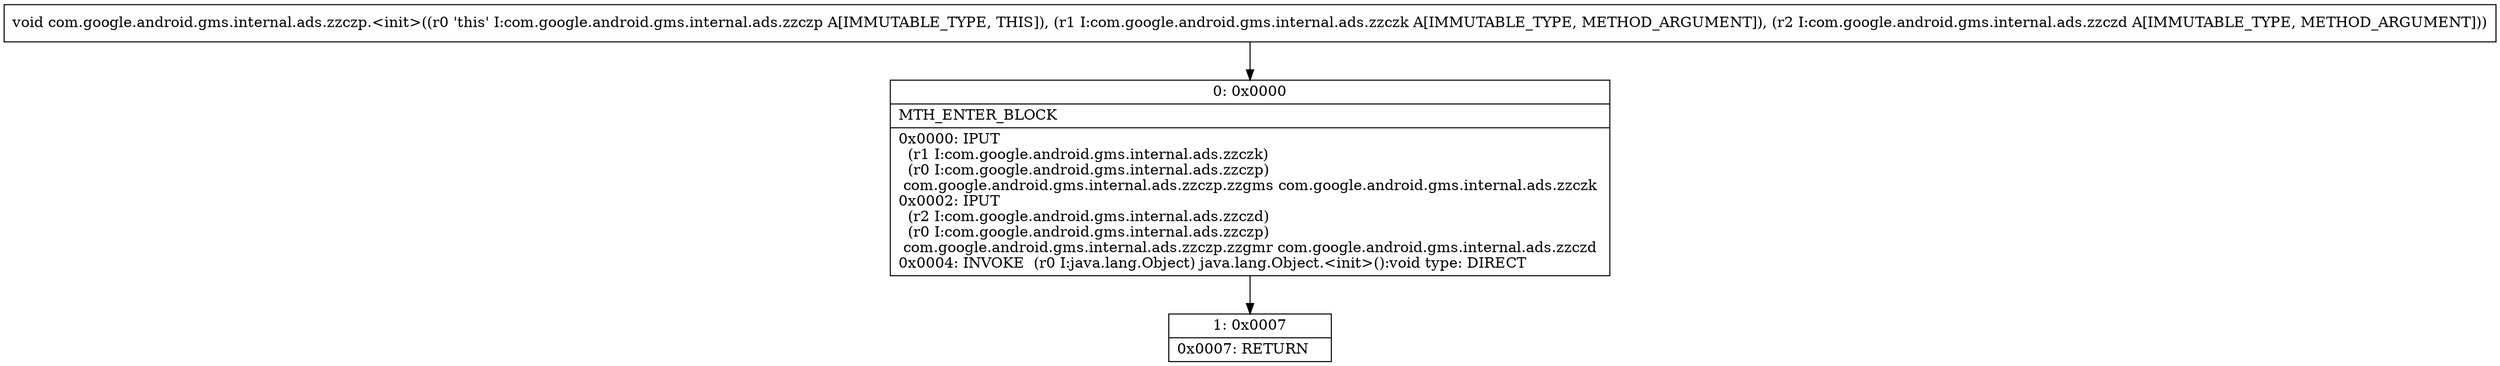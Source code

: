 digraph "CFG forcom.google.android.gms.internal.ads.zzczp.\<init\>(Lcom\/google\/android\/gms\/internal\/ads\/zzczk;Lcom\/google\/android\/gms\/internal\/ads\/zzczd;)V" {
Node_0 [shape=record,label="{0\:\ 0x0000|MTH_ENTER_BLOCK\l|0x0000: IPUT  \l  (r1 I:com.google.android.gms.internal.ads.zzczk)\l  (r0 I:com.google.android.gms.internal.ads.zzczp)\l com.google.android.gms.internal.ads.zzczp.zzgms com.google.android.gms.internal.ads.zzczk \l0x0002: IPUT  \l  (r2 I:com.google.android.gms.internal.ads.zzczd)\l  (r0 I:com.google.android.gms.internal.ads.zzczp)\l com.google.android.gms.internal.ads.zzczp.zzgmr com.google.android.gms.internal.ads.zzczd \l0x0004: INVOKE  (r0 I:java.lang.Object) java.lang.Object.\<init\>():void type: DIRECT \l}"];
Node_1 [shape=record,label="{1\:\ 0x0007|0x0007: RETURN   \l}"];
MethodNode[shape=record,label="{void com.google.android.gms.internal.ads.zzczp.\<init\>((r0 'this' I:com.google.android.gms.internal.ads.zzczp A[IMMUTABLE_TYPE, THIS]), (r1 I:com.google.android.gms.internal.ads.zzczk A[IMMUTABLE_TYPE, METHOD_ARGUMENT]), (r2 I:com.google.android.gms.internal.ads.zzczd A[IMMUTABLE_TYPE, METHOD_ARGUMENT])) }"];
MethodNode -> Node_0;
Node_0 -> Node_1;
}

